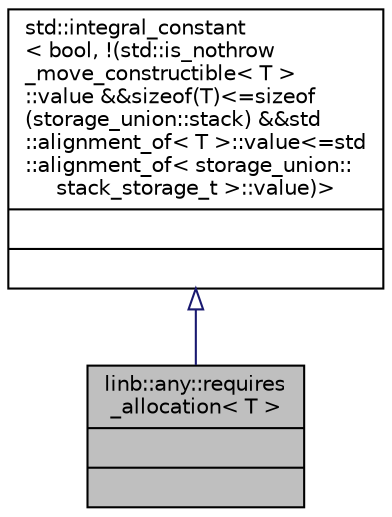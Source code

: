digraph "linb::any::requires_allocation&lt; T &gt;"
{
 // LATEX_PDF_SIZE
  edge [fontname="Helvetica",fontsize="10",labelfontname="Helvetica",labelfontsize="10"];
  node [fontname="Helvetica",fontsize="10",shape=record];
  Node1 [label="{linb::any::requires\l_allocation\< T \>\n||}",height=0.2,width=0.4,color="black", fillcolor="grey75", style="filled", fontcolor="black",tooltip="Whether the type T must be dynamically allocated or can be stored on the stack."];
  Node2 -> Node1 [dir="back",color="midnightblue",fontsize="10",style="solid",arrowtail="onormal"];
  Node2 [label="{std::integral_constant\l\< bool, !(std::is_nothrow\l_move_constructible\< T \>\l::value &&sizeof(T)\<=sizeof\l(storage_union::stack) &&std\l::alignment_of\< T \>::value\<=std\l::alignment_of\< storage_union::\lstack_storage_t \>::value)\>\n||}",height=0.2,width=0.4,color="black", fillcolor="white", style="filled",URL="$classstd_1_1integral__constant_3_01bool_00_01_9_07std_1_1is__nothrow__move__constructible_3_01T_5a853aa38b6ba2f8b9c66976970bc3b5.html",tooltip=" "];
}
